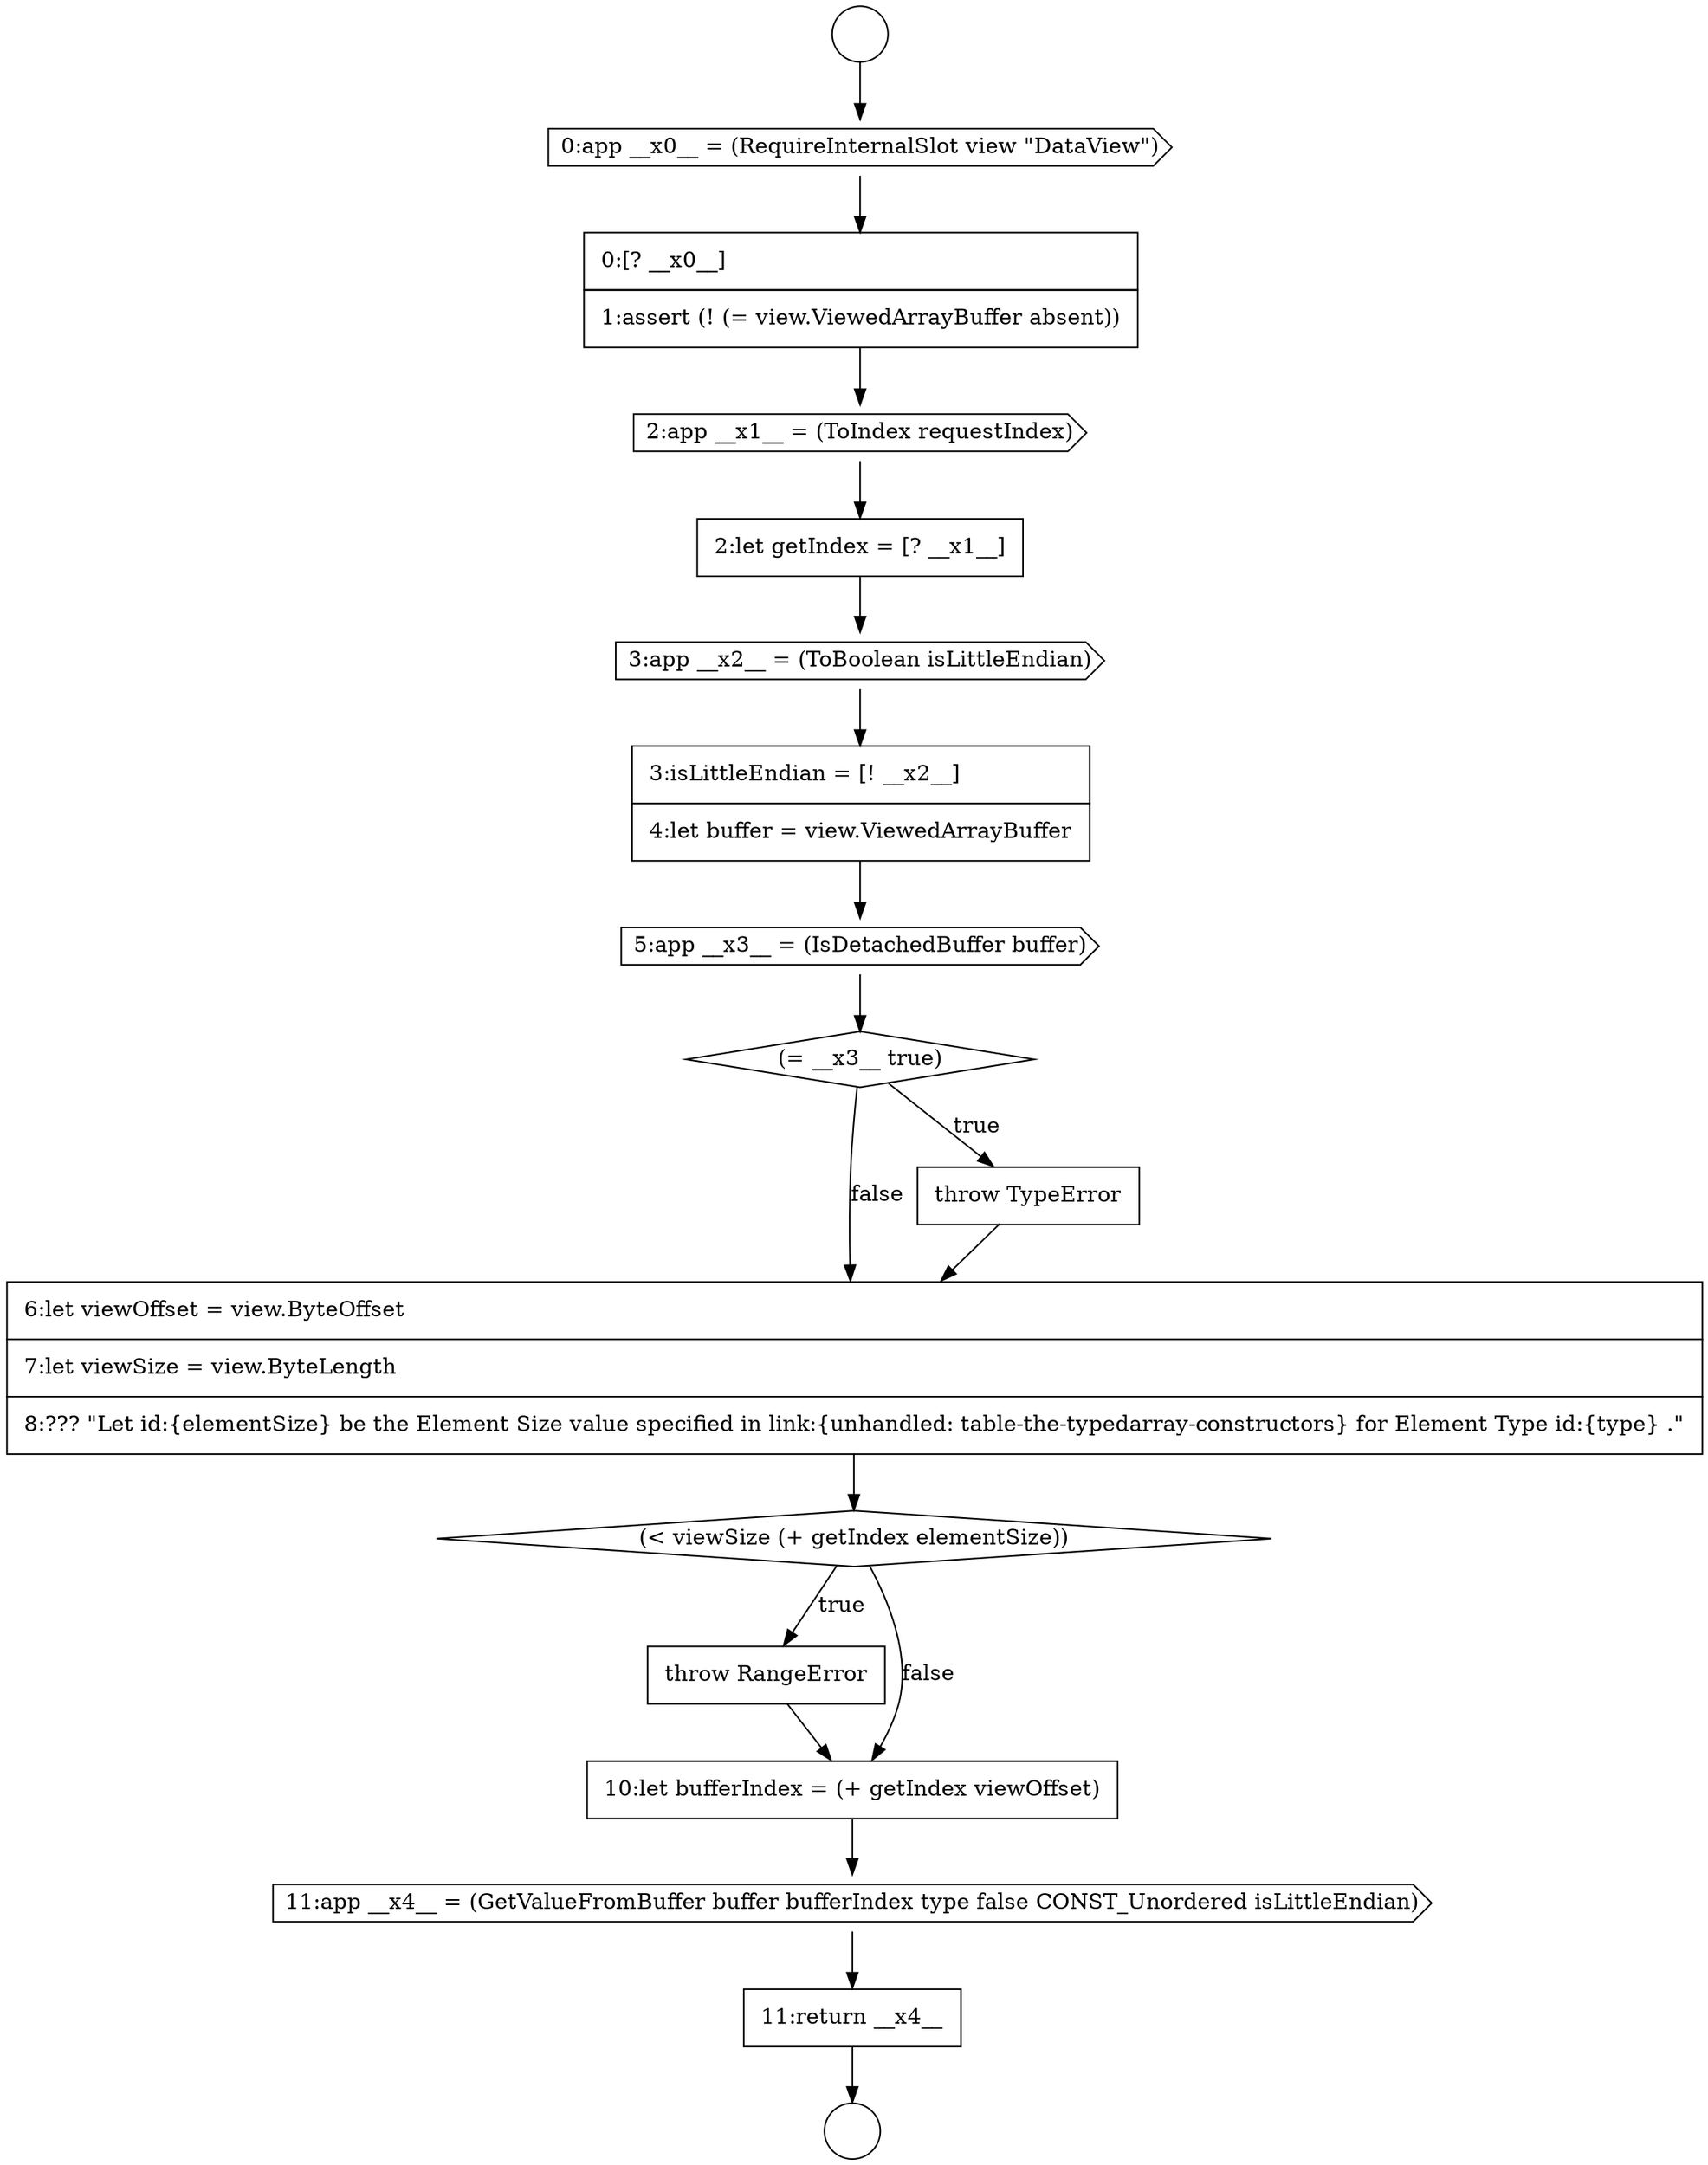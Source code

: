 digraph {
  node17788 [shape=none, margin=0, label=<<font color="black">
    <table border="0" cellborder="1" cellspacing="0" cellpadding="10">
      <tr><td align="left">throw RangeError</td></tr>
    </table>
  </font>> color="black" fillcolor="white" style=filled]
  node17791 [shape=none, margin=0, label=<<font color="black">
    <table border="0" cellborder="1" cellspacing="0" cellpadding="10">
      <tr><td align="left">11:return __x4__</td></tr>
    </table>
  </font>> color="black" fillcolor="white" style=filled]
  node17779 [shape=cds, label=<<font color="black">2:app __x1__ = (ToIndex requestIndex)</font>> color="black" fillcolor="white" style=filled]
  node17783 [shape=cds, label=<<font color="black">5:app __x3__ = (IsDetachedBuffer buffer)</font>> color="black" fillcolor="white" style=filled]
  node17787 [shape=diamond, label=<<font color="black">(&lt; viewSize (+ getIndex elementSize))</font>> color="black" fillcolor="white" style=filled]
  node17780 [shape=none, margin=0, label=<<font color="black">
    <table border="0" cellborder="1" cellspacing="0" cellpadding="10">
      <tr><td align="left">2:let getIndex = [? __x1__]</td></tr>
    </table>
  </font>> color="black" fillcolor="white" style=filled]
  node17784 [shape=diamond, label=<<font color="black">(= __x3__ true)</font>> color="black" fillcolor="white" style=filled]
  node17776 [shape=circle label=" " color="black" fillcolor="white" style=filled]
  node17781 [shape=cds, label=<<font color="black">3:app __x2__ = (ToBoolean isLittleEndian)</font>> color="black" fillcolor="white" style=filled]
  node17775 [shape=circle label=" " color="black" fillcolor="white" style=filled]
  node17778 [shape=none, margin=0, label=<<font color="black">
    <table border="0" cellborder="1" cellspacing="0" cellpadding="10">
      <tr><td align="left">0:[? __x0__]</td></tr>
      <tr><td align="left">1:assert (! (= view.ViewedArrayBuffer absent))</td></tr>
    </table>
  </font>> color="black" fillcolor="white" style=filled]
  node17789 [shape=none, margin=0, label=<<font color="black">
    <table border="0" cellborder="1" cellspacing="0" cellpadding="10">
      <tr><td align="left">10:let bufferIndex = (+ getIndex viewOffset)</td></tr>
    </table>
  </font>> color="black" fillcolor="white" style=filled]
  node17786 [shape=none, margin=0, label=<<font color="black">
    <table border="0" cellborder="1" cellspacing="0" cellpadding="10">
      <tr><td align="left">6:let viewOffset = view.ByteOffset</td></tr>
      <tr><td align="left">7:let viewSize = view.ByteLength</td></tr>
      <tr><td align="left">8:??? &quot;Let id:{elementSize} be the Element Size value specified in link:{unhandled: table-the-typedarray-constructors} for Element Type id:{type} .&quot;</td></tr>
    </table>
  </font>> color="black" fillcolor="white" style=filled]
  node17777 [shape=cds, label=<<font color="black">0:app __x0__ = (RequireInternalSlot view &quot;DataView&quot;)</font>> color="black" fillcolor="white" style=filled]
  node17790 [shape=cds, label=<<font color="black">11:app __x4__ = (GetValueFromBuffer buffer bufferIndex type false CONST_Unordered isLittleEndian)</font>> color="black" fillcolor="white" style=filled]
  node17785 [shape=none, margin=0, label=<<font color="black">
    <table border="0" cellborder="1" cellspacing="0" cellpadding="10">
      <tr><td align="left">throw TypeError</td></tr>
    </table>
  </font>> color="black" fillcolor="white" style=filled]
  node17782 [shape=none, margin=0, label=<<font color="black">
    <table border="0" cellborder="1" cellspacing="0" cellpadding="10">
      <tr><td align="left">3:isLittleEndian = [! __x2__]</td></tr>
      <tr><td align="left">4:let buffer = view.ViewedArrayBuffer</td></tr>
    </table>
  </font>> color="black" fillcolor="white" style=filled]
  node17784 -> node17785 [label=<<font color="black">true</font>> color="black"]
  node17784 -> node17786 [label=<<font color="black">false</font>> color="black"]
  node17788 -> node17789 [ color="black"]
  node17775 -> node17777 [ color="black"]
  node17790 -> node17791 [ color="black"]
  node17777 -> node17778 [ color="black"]
  node17778 -> node17779 [ color="black"]
  node17780 -> node17781 [ color="black"]
  node17786 -> node17787 [ color="black"]
  node17783 -> node17784 [ color="black"]
  node17789 -> node17790 [ color="black"]
  node17779 -> node17780 [ color="black"]
  node17782 -> node17783 [ color="black"]
  node17781 -> node17782 [ color="black"]
  node17787 -> node17788 [label=<<font color="black">true</font>> color="black"]
  node17787 -> node17789 [label=<<font color="black">false</font>> color="black"]
  node17791 -> node17776 [ color="black"]
  node17785 -> node17786 [ color="black"]
}
